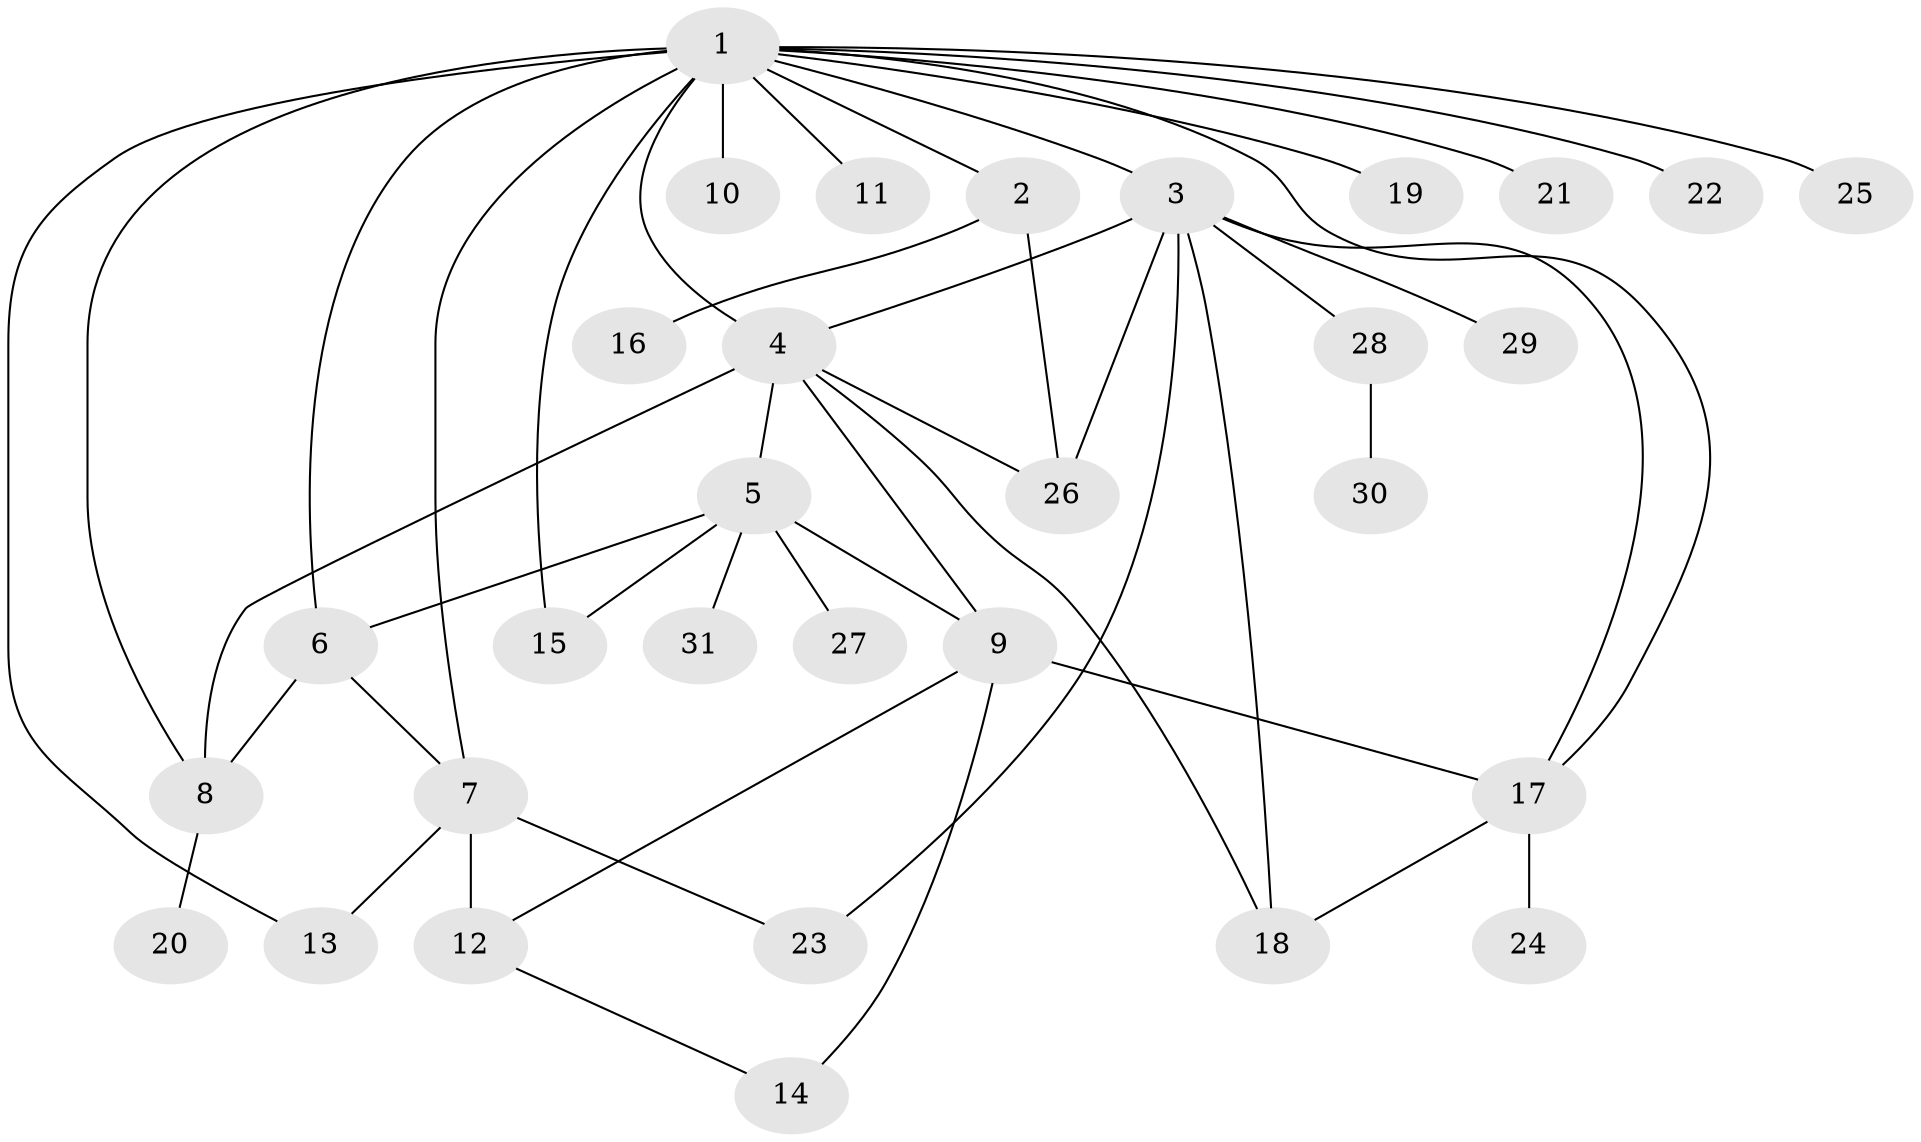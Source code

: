 // original degree distribution, {18: 0.01639344262295082, 4: 0.06557377049180328, 9: 0.03278688524590164, 15: 0.01639344262295082, 1: 0.4262295081967213, 3: 0.13114754098360656, 2: 0.26229508196721313, 7: 0.01639344262295082, 6: 0.03278688524590164}
// Generated by graph-tools (version 1.1) at 2025/35/03/09/25 02:35:53]
// undirected, 31 vertices, 47 edges
graph export_dot {
graph [start="1"]
  node [color=gray90,style=filled];
  1;
  2;
  3;
  4;
  5;
  6;
  7;
  8;
  9;
  10;
  11;
  12;
  13;
  14;
  15;
  16;
  17;
  18;
  19;
  20;
  21;
  22;
  23;
  24;
  25;
  26;
  27;
  28;
  29;
  30;
  31;
  1 -- 2 [weight=1.0];
  1 -- 3 [weight=1.0];
  1 -- 4 [weight=2.0];
  1 -- 6 [weight=1.0];
  1 -- 7 [weight=2.0];
  1 -- 8 [weight=1.0];
  1 -- 10 [weight=1.0];
  1 -- 11 [weight=1.0];
  1 -- 13 [weight=1.0];
  1 -- 15 [weight=1.0];
  1 -- 17 [weight=1.0];
  1 -- 19 [weight=1.0];
  1 -- 21 [weight=1.0];
  1 -- 22 [weight=1.0];
  1 -- 25 [weight=1.0];
  2 -- 16 [weight=1.0];
  2 -- 26 [weight=1.0];
  3 -- 4 [weight=1.0];
  3 -- 17 [weight=1.0];
  3 -- 18 [weight=1.0];
  3 -- 23 [weight=1.0];
  3 -- 26 [weight=1.0];
  3 -- 28 [weight=1.0];
  3 -- 29 [weight=1.0];
  4 -- 5 [weight=7.0];
  4 -- 8 [weight=2.0];
  4 -- 9 [weight=1.0];
  4 -- 18 [weight=1.0];
  4 -- 26 [weight=2.0];
  5 -- 6 [weight=1.0];
  5 -- 9 [weight=2.0];
  5 -- 15 [weight=1.0];
  5 -- 27 [weight=1.0];
  5 -- 31 [weight=1.0];
  6 -- 7 [weight=1.0];
  6 -- 8 [weight=1.0];
  7 -- 12 [weight=4.0];
  7 -- 13 [weight=1.0];
  7 -- 23 [weight=1.0];
  8 -- 20 [weight=1.0];
  9 -- 12 [weight=1.0];
  9 -- 14 [weight=1.0];
  9 -- 17 [weight=1.0];
  12 -- 14 [weight=1.0];
  17 -- 18 [weight=1.0];
  17 -- 24 [weight=1.0];
  28 -- 30 [weight=1.0];
}

